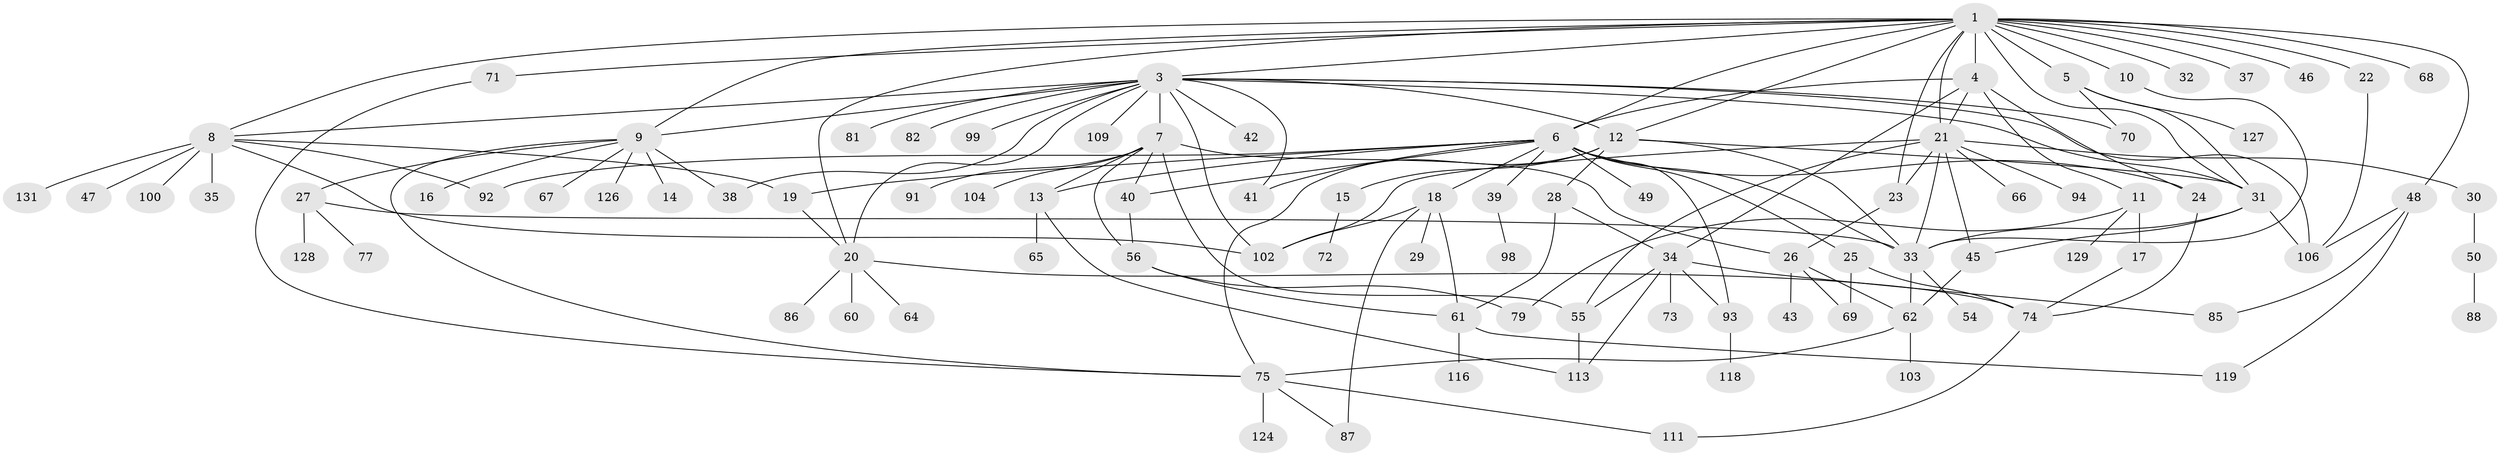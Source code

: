 // Generated by graph-tools (version 1.1) at 2025/52/02/27/25 19:52:00]
// undirected, 96 vertices, 150 edges
graph export_dot {
graph [start="1"]
  node [color=gray90,style=filled];
  1 [super="+2"];
  3 [super="+95"];
  4 [super="+105"];
  5;
  6 [super="+57"];
  7 [super="+84"];
  8 [super="+58"];
  9 [super="+123"];
  10;
  11;
  12;
  13 [super="+90"];
  14;
  15;
  16;
  17;
  18 [super="+36"];
  19 [super="+122"];
  20 [super="+63"];
  21 [super="+51"];
  22 [super="+89"];
  23 [super="+125"];
  24 [super="+114"];
  25;
  26 [super="+78"];
  27 [super="+132"];
  28 [super="+80"];
  29;
  30 [super="+130"];
  31 [super="+44"];
  32;
  33 [super="+53"];
  34 [super="+52"];
  35;
  37;
  38 [super="+117"];
  39;
  40;
  41;
  42 [super="+59"];
  43;
  45 [super="+120"];
  46;
  47;
  48 [super="+115"];
  49;
  50;
  54;
  55 [super="+83"];
  56 [super="+121"];
  60;
  61 [super="+96"];
  62 [super="+101"];
  64;
  65;
  66;
  67;
  68;
  69 [super="+76"];
  70;
  71;
  72;
  73;
  74 [super="+108"];
  75;
  77;
  79;
  81;
  82;
  85;
  86;
  87;
  88;
  91 [super="+110"];
  92;
  93 [super="+97"];
  94;
  98;
  99 [super="+107"];
  100;
  102;
  103;
  104;
  106;
  109;
  111 [super="+112"];
  113;
  116;
  118;
  119;
  124;
  126;
  127;
  128;
  129;
  131;
  1 -- 4;
  1 -- 10;
  1 -- 20;
  1 -- 23;
  1 -- 68;
  1 -- 32;
  1 -- 3;
  1 -- 5;
  1 -- 6;
  1 -- 37;
  1 -- 8;
  1 -- 9;
  1 -- 71;
  1 -- 12;
  1 -- 46;
  1 -- 48;
  1 -- 21;
  1 -- 22;
  1 -- 31;
  3 -- 7;
  3 -- 8;
  3 -- 9 [weight=2];
  3 -- 12;
  3 -- 20;
  3 -- 31 [weight=2];
  3 -- 38;
  3 -- 41;
  3 -- 42;
  3 -- 70;
  3 -- 81;
  3 -- 82;
  3 -- 99;
  3 -- 102;
  3 -- 109;
  3 -- 106;
  4 -- 11;
  4 -- 21;
  4 -- 24;
  4 -- 6;
  4 -- 34;
  5 -- 31;
  5 -- 70;
  5 -- 127;
  6 -- 13;
  6 -- 18;
  6 -- 24;
  6 -- 25;
  6 -- 39;
  6 -- 40;
  6 -- 49 [weight=2];
  6 -- 41;
  6 -- 92;
  6 -- 33;
  6 -- 19;
  6 -- 93;
  7 -- 26;
  7 -- 40;
  7 -- 55;
  7 -- 56;
  7 -- 91;
  7 -- 104;
  7 -- 13;
  8 -- 19;
  8 -- 35;
  8 -- 47;
  8 -- 92;
  8 -- 100;
  8 -- 102;
  8 -- 131;
  9 -- 14;
  9 -- 16;
  9 -- 27;
  9 -- 38;
  9 -- 67;
  9 -- 75;
  9 -- 126;
  10 -- 33;
  11 -- 17;
  11 -- 79;
  11 -- 129;
  12 -- 15;
  12 -- 28;
  12 -- 31;
  12 -- 33;
  12 -- 75;
  13 -- 65;
  13 -- 113;
  15 -- 72;
  17 -- 74;
  18 -- 29;
  18 -- 87;
  18 -- 102;
  18 -- 61;
  19 -- 20;
  20 -- 60;
  20 -- 64;
  20 -- 74;
  20 -- 86;
  21 -- 23;
  21 -- 30;
  21 -- 45;
  21 -- 55;
  21 -- 66;
  21 -- 94;
  21 -- 102;
  21 -- 33;
  22 -- 106;
  23 -- 26;
  24 -- 74;
  25 -- 69;
  25 -- 74;
  26 -- 43;
  26 -- 62;
  26 -- 69;
  27 -- 77;
  27 -- 128;
  27 -- 33;
  28 -- 34;
  28 -- 61;
  30 -- 50;
  31 -- 45;
  31 -- 106;
  31 -- 33;
  33 -- 54;
  33 -- 62;
  34 -- 93;
  34 -- 113;
  34 -- 85;
  34 -- 55;
  34 -- 73;
  39 -- 98;
  40 -- 56;
  45 -- 62;
  48 -- 85;
  48 -- 106;
  48 -- 119;
  50 -- 88;
  55 -- 113;
  56 -- 61;
  56 -- 79;
  61 -- 116;
  61 -- 119;
  62 -- 103;
  62 -- 75;
  71 -- 75;
  74 -- 111;
  75 -- 87;
  75 -- 111;
  75 -- 124;
  93 -- 118;
}
